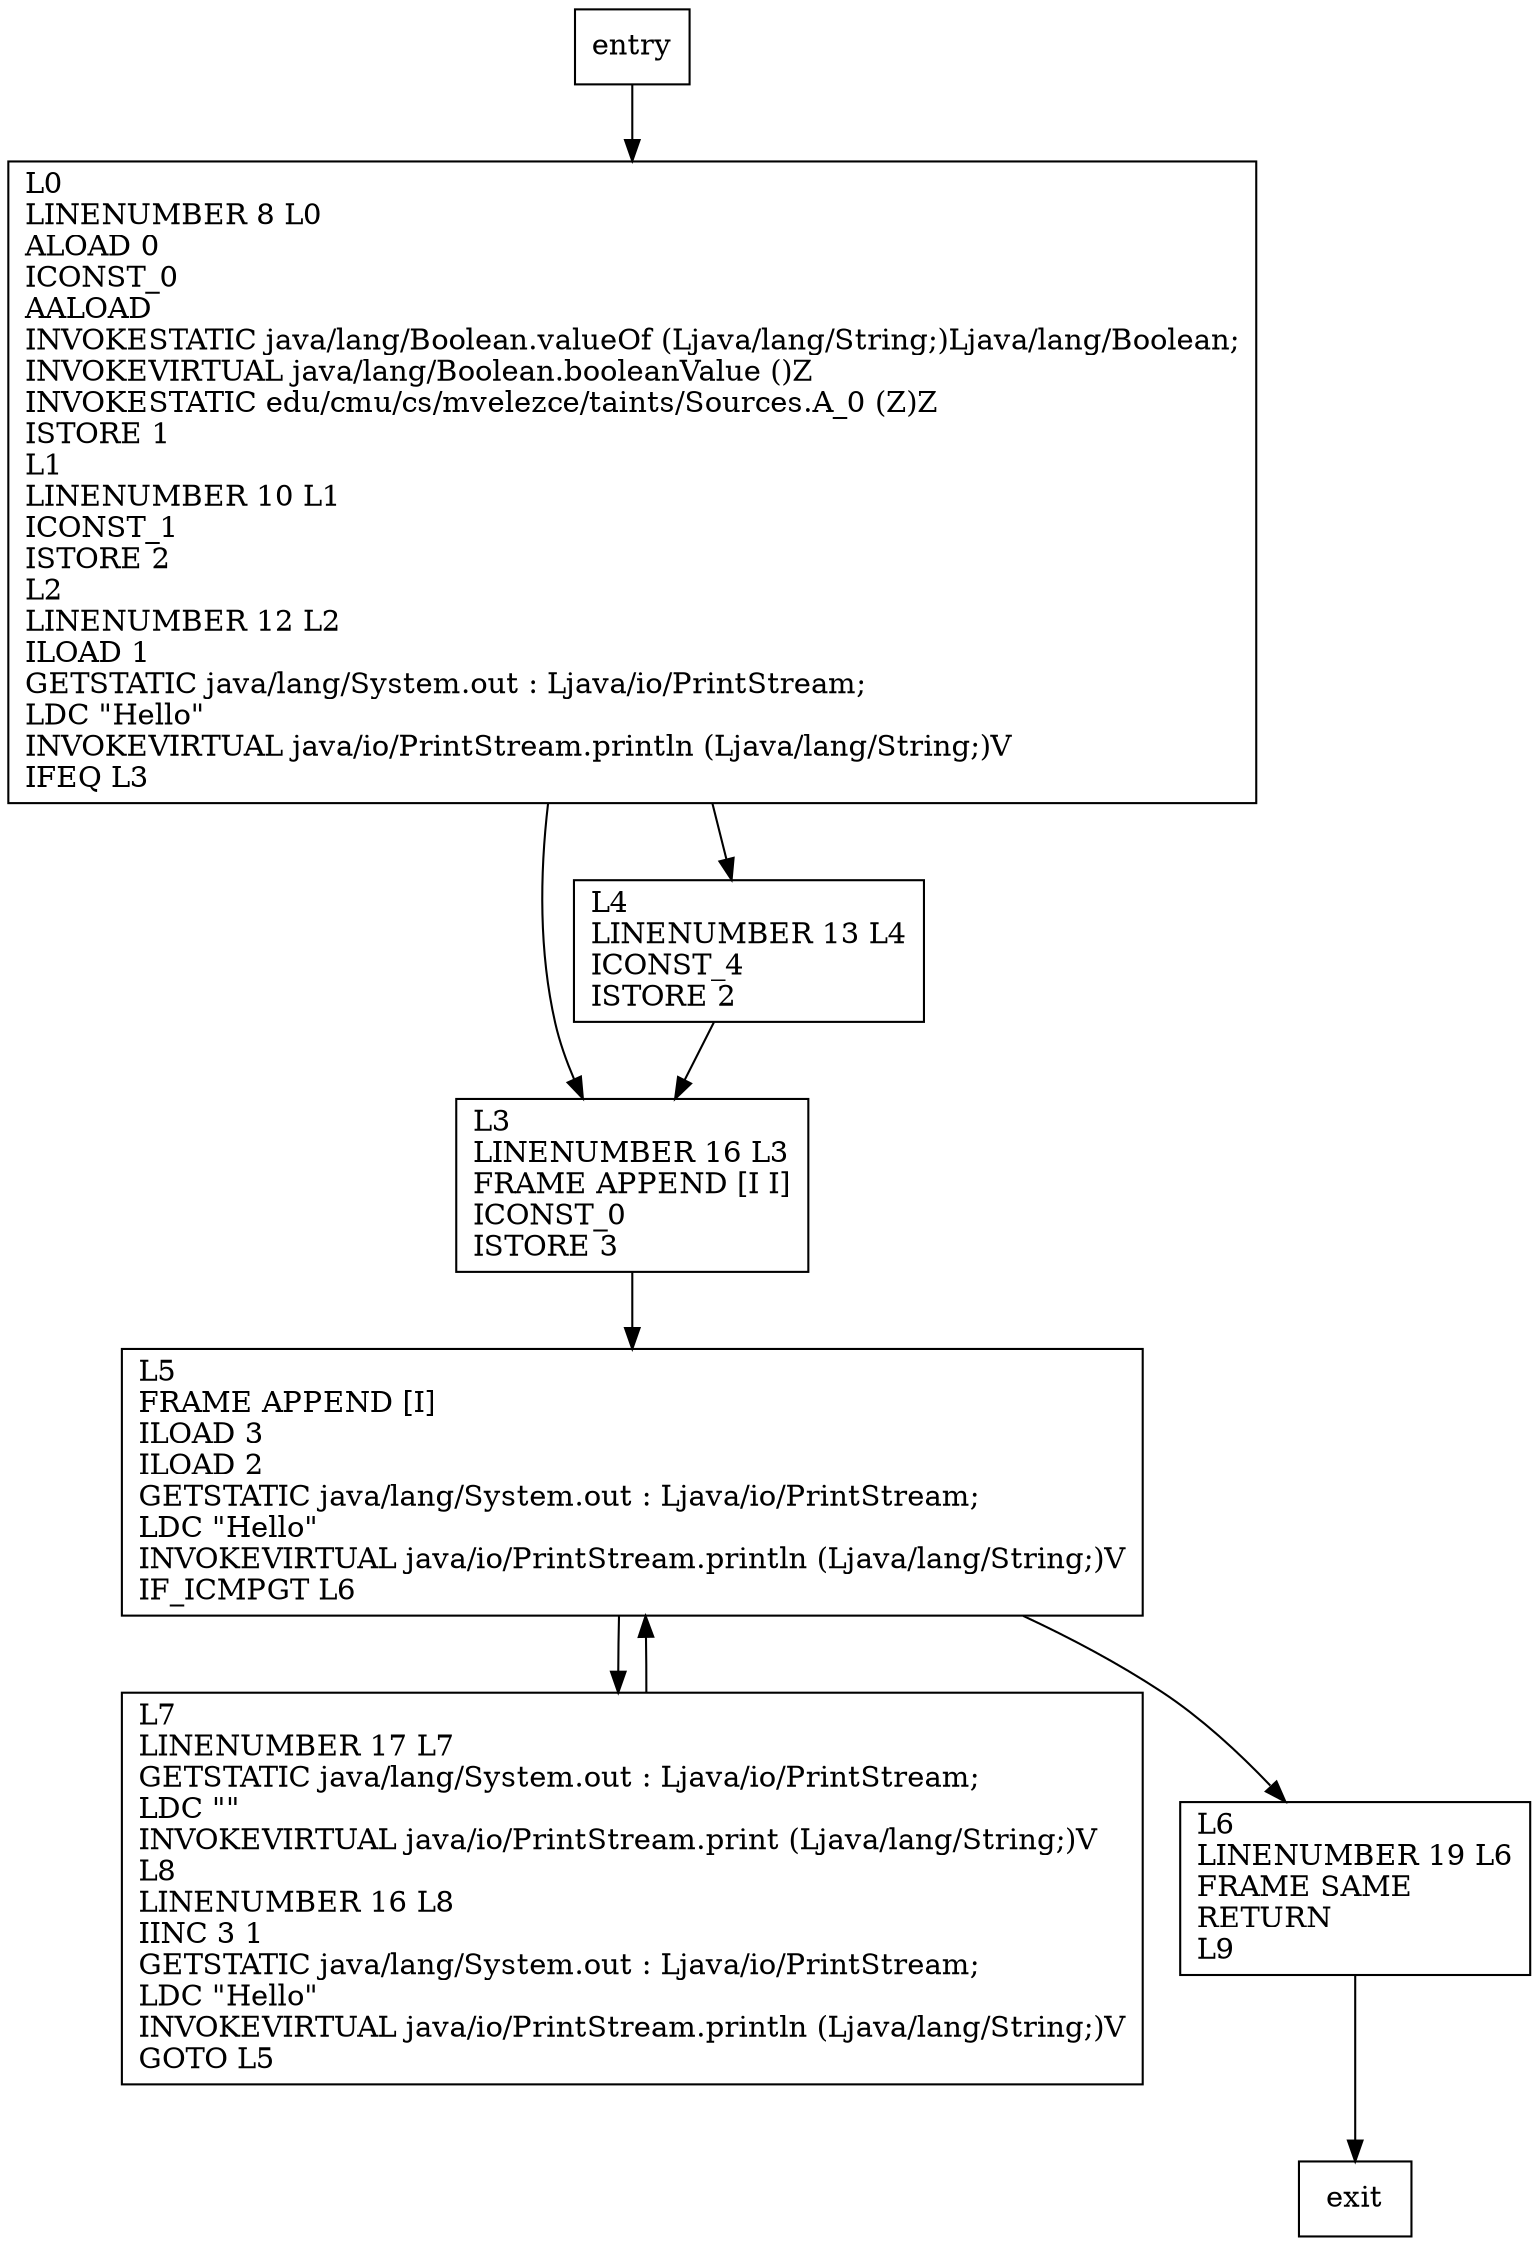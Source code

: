 digraph main {
node [shape=record];
815320891 [label="L3\lLINENUMBER 16 L3\lFRAME APPEND [I I]\lICONST_0\lISTORE 3\l"];
101775274 [label="L5\lFRAME APPEND [I]\lILOAD 3\lILOAD 2\lGETSTATIC java/lang/System.out : Ljava/io/PrintStream;\lLDC \"Hello\"\lINVOKEVIRTUAL java/io/PrintStream.println (Ljava/lang/String;)V\lIF_ICMPGT L6\l"];
169663597 [label="L0\lLINENUMBER 8 L0\lALOAD 0\lICONST_0\lAALOAD\lINVOKESTATIC java/lang/Boolean.valueOf (Ljava/lang/String;)Ljava/lang/Boolean;\lINVOKEVIRTUAL java/lang/Boolean.booleanValue ()Z\lINVOKESTATIC edu/cmu/cs/mvelezce/taints/Sources.A_0 (Z)Z\lISTORE 1\lL1\lLINENUMBER 10 L1\lICONST_1\lISTORE 2\lL2\lLINENUMBER 12 L2\lILOAD 1\lGETSTATIC java/lang/System.out : Ljava/io/PrintStream;\lLDC \"Hello\"\lINVOKEVIRTUAL java/io/PrintStream.println (Ljava/lang/String;)V\lIFEQ L3\l"];
565372776 [label="L7\lLINENUMBER 17 L7\lGETSTATIC java/lang/System.out : Ljava/io/PrintStream;\lLDC \"\"\lINVOKEVIRTUAL java/io/PrintStream.print (Ljava/lang/String;)V\lL8\lLINENUMBER 16 L8\lIINC 3 1\lGETSTATIC java/lang/System.out : Ljava/io/PrintStream;\lLDC \"Hello\"\lINVOKEVIRTUAL java/io/PrintStream.println (Ljava/lang/String;)V\lGOTO L5\l"];
391877669 [label="L4\lLINENUMBER 13 L4\lICONST_4\lISTORE 2\l"];
1778629809 [label="L6\lLINENUMBER 19 L6\lFRAME SAME\lRETURN\lL9\l"];
entry;
exit;
entry -> 169663597;
815320891 -> 101775274;
101775274 -> 565372776;
101775274 -> 1778629809;
169663597 -> 815320891;
169663597 -> 391877669;
565372776 -> 101775274;
391877669 -> 815320891;
1778629809 -> exit;
}
